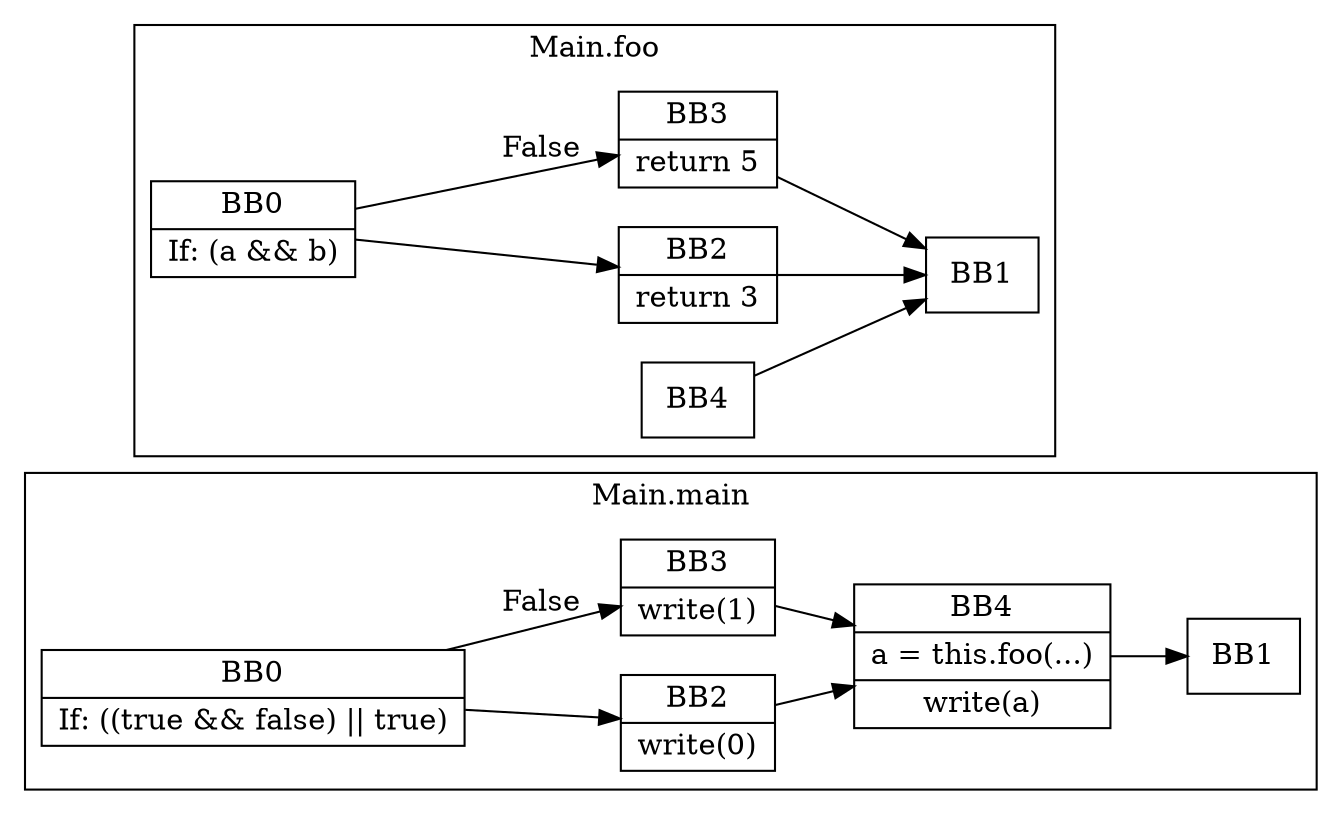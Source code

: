 digraph G {
  graph [ rankdir = "LR" ];
  subgraph cluster_0 {
    label = "Main.main"
    M0_BB0 [
      shape="record"
      label="BB0|If: ((true && false) \|\| true)"
    ];
    M0_BB0 -> M0_BB2;
    M0_BB0 -> M0_BB3 [label="False"];
    M0_BB1 [
      shape="record"
      label="BB1"
    ];
    M0_BB2 [
      shape="record"
      label="BB2|write(0)"
    ];
    M0_BB2 -> M0_BB4;
    M0_BB3 [
      shape="record"
      label="BB3|write(1)"
    ];
    M0_BB3 -> M0_BB4;
    M0_BB4 [
      shape="record"
      label="BB4|a = this.foo(...)|write(a)"
    ];
    M0_BB4 -> M0_BB1;
  }
  subgraph cluster_1 {
    label = "Main.foo"
    M1_BB0 [
      shape="record"
      label="BB0|If: (a && b)"
    ];
    M1_BB0 -> M1_BB2;
    M1_BB0 -> M1_BB3 [label="False"];
    M1_BB1 [
      shape="record"
      label="BB1"
    ];
    M1_BB2 [
      shape="record"
      label="BB2|return 3"
    ];
    M1_BB2 -> M1_BB1;
    M1_BB3 [
      shape="record"
      label="BB3|return 5"
    ];
    M1_BB3 -> M1_BB1;
    M1_BB4 [
      shape="record"
      label="BB4"
    ];
    M1_BB4 -> M1_BB1;
  }
}
